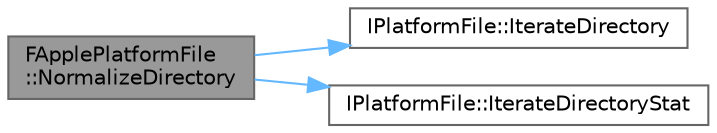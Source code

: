 digraph "FApplePlatformFile::NormalizeDirectory"
{
 // INTERACTIVE_SVG=YES
 // LATEX_PDF_SIZE
  bgcolor="transparent";
  edge [fontname=Helvetica,fontsize=10,labelfontname=Helvetica,labelfontsize=10];
  node [fontname=Helvetica,fontsize=10,shape=box,height=0.2,width=0.4];
  rankdir="LR";
  Node1 [id="Node000001",label="FApplePlatformFile\l::NormalizeDirectory",height=0.2,width=0.4,color="gray40", fillcolor="grey60", style="filled", fontcolor="black",tooltip=" "];
  Node1 -> Node2 [id="edge1_Node000001_Node000002",color="steelblue1",style="solid",tooltip=" "];
  Node2 [id="Node000002",label="IPlatformFile::IterateDirectory",height=0.2,width=0.4,color="grey40", fillcolor="white", style="filled",URL="$de/d1e/classIPlatformFile.html#a7c51b99de0b5c96aa74dab0416291a6c",tooltip="Call the Visit function of the visitor once for each file or directory in a single directory."];
  Node1 -> Node3 [id="edge2_Node000001_Node000003",color="steelblue1",style="solid",tooltip=" "];
  Node3 [id="Node000003",label="IPlatformFile::IterateDirectoryStat",height=0.2,width=0.4,color="grey40", fillcolor="white", style="filled",URL="$de/d1e/classIPlatformFile.html#a5499efe00118e8855759229df08c1aa1",tooltip="Call the Visit function of the visitor once for each file or directory in a single directory."];
}
